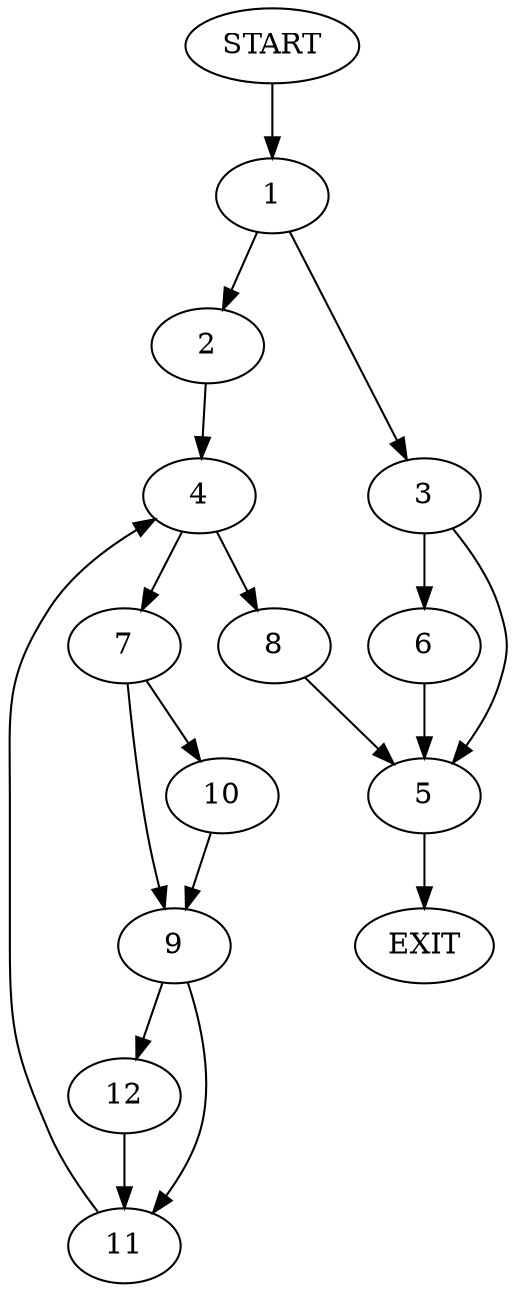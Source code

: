 digraph {
0 [label="START"]
13 [label="EXIT"]
0 -> 1
1 -> 2
1 -> 3
2 -> 4
3 -> 5
3 -> 6
4 -> 7
4 -> 8
7 -> 9
7 -> 10
8 -> 5
10 -> 9
9 -> 11
9 -> 12
11 -> 4
12 -> 11
5 -> 13
6 -> 5
}
